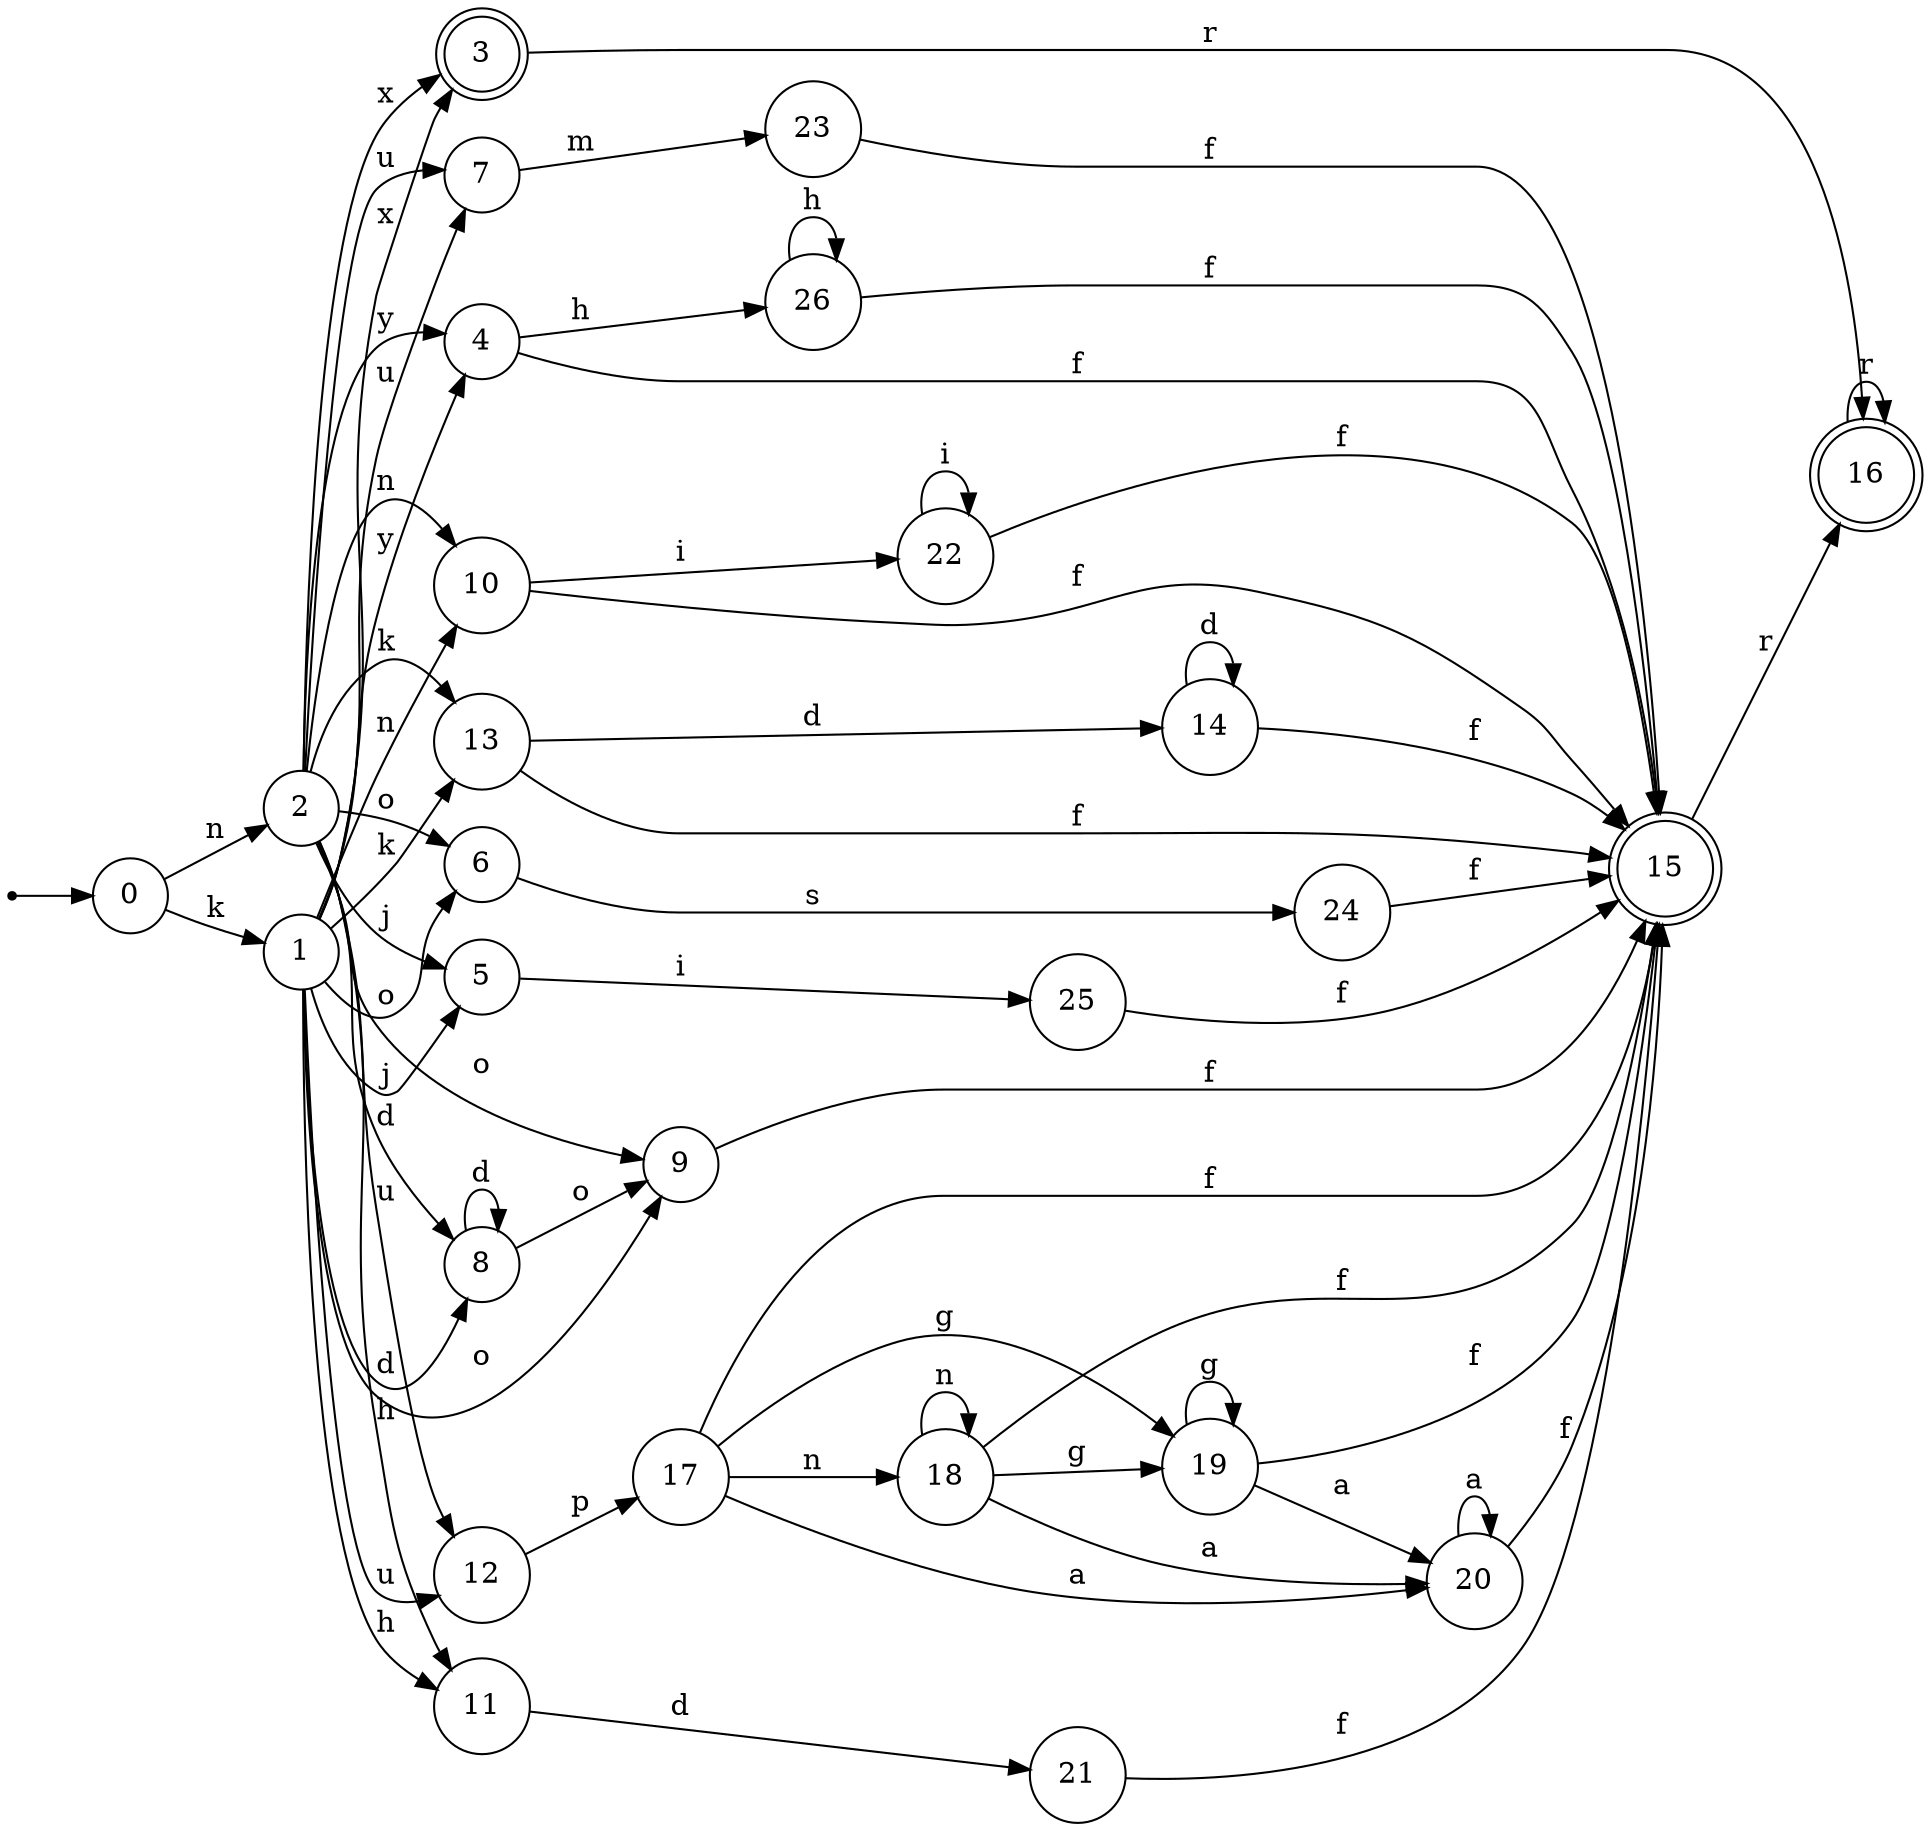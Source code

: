 digraph finite_state_machine {
rankdir=LR;
size="20,20";
node [shape = point]; "dummy0"
node [shape = circle]; "0";
"dummy0" -> "0";
node [shape = circle]; "1";
node [shape = circle]; "2";
node [shape = doublecircle]; "3";node [shape = circle]; "4";
node [shape = circle]; "5";
node [shape = circle]; "6";
node [shape = circle]; "7";
node [shape = circle]; "8";
node [shape = circle]; "9";
node [shape = circle]; "10";
node [shape = circle]; "11";
node [shape = circle]; "12";
node [shape = circle]; "13";
node [shape = circle]; "14";
node [shape = doublecircle]; "15";node [shape = doublecircle]; "16";node [shape = circle]; "17";
node [shape = circle]; "18";
node [shape = circle]; "19";
node [shape = circle]; "20";
node [shape = circle]; "21";
node [shape = circle]; "22";
node [shape = circle]; "23";
node [shape = circle]; "24";
node [shape = circle]; "25";
node [shape = circle]; "26";
"0" -> "1" [label = "k"];
 "0" -> "2" [label = "n"];
 "2" -> "3" [label = "x"];
 "2" -> "4" [label = "y"];
 "2" -> "5" [label = "j"];
 "2" -> "9" [label = "o"];
 "2" -> "6" [label = "o"];
 "2" -> "12" [label = "u"];
 "2" -> "7" [label = "u"];
 "2" -> "8" [label = "d"];
 "2" -> "10" [label = "n"];
 "2" -> "11" [label = "h"];
 "2" -> "13" [label = "k"];
 "13" -> "14" [label = "d"];
 "13" -> "15" [label = "f"];
 "15" -> "16" [label = "r"];
 "16" -> "16" [label = "r"];
 "14" -> "14" [label = "d"];
 "14" -> "15" [label = "f"];
 "12" -> "17" [label = "p"];
 "17" -> "18" [label = "n"];
 "17" -> "19" [label = "g"];
 "17" -> "20" [label = "a"];
 "17" -> "15" [label = "f"];
 "20" -> "20" [label = "a"];
 "20" -> "15" [label = "f"];
 "19" -> "19" [label = "g"];
 "19" -> "20" [label = "a"];
 "19" -> "15" [label = "f"];
 "18" -> "18" [label = "n"];
 "18" -> "19" [label = "g"];
 "18" -> "20" [label = "a"];
 "18" -> "15" [label = "f"];
 "11" -> "21" [label = "d"];
 "21" -> "15" [label = "f"];
 "10" -> "22" [label = "i"];
 "10" -> "15" [label = "f"];
 "22" -> "22" [label = "i"];
 "22" -> "15" [label = "f"];
 "9" -> "15" [label = "f"];
 "8" -> "8" [label = "d"];
 "8" -> "9" [label = "o"];
 "7" -> "23" [label = "m"];
 "23" -> "15" [label = "f"];
 "6" -> "24" [label = "s"];
 "24" -> "15" [label = "f"];
 "5" -> "25" [label = "i"];
 "25" -> "15" [label = "f"];
 "4" -> "26" [label = "h"];
 "4" -> "15" [label = "f"];
 "26" -> "26" [label = "h"];
 "26" -> "15" [label = "f"];
 "3" -> "16" [label = "r"];
 "1" -> "3" [label = "x"];
 "1" -> "4" [label = "y"];
 "1" -> "5" [label = "j"];
 "1" -> "9" [label = "o"];
 "1" -> "6" [label = "o"];
 "1" -> "12" [label = "u"];
 "1" -> "7" [label = "u"];
 "1" -> "8" [label = "d"];
 "1" -> "10" [label = "n"];
 "1" -> "11" [label = "h"];
 "1" -> "13" [label = "k"];
 }
